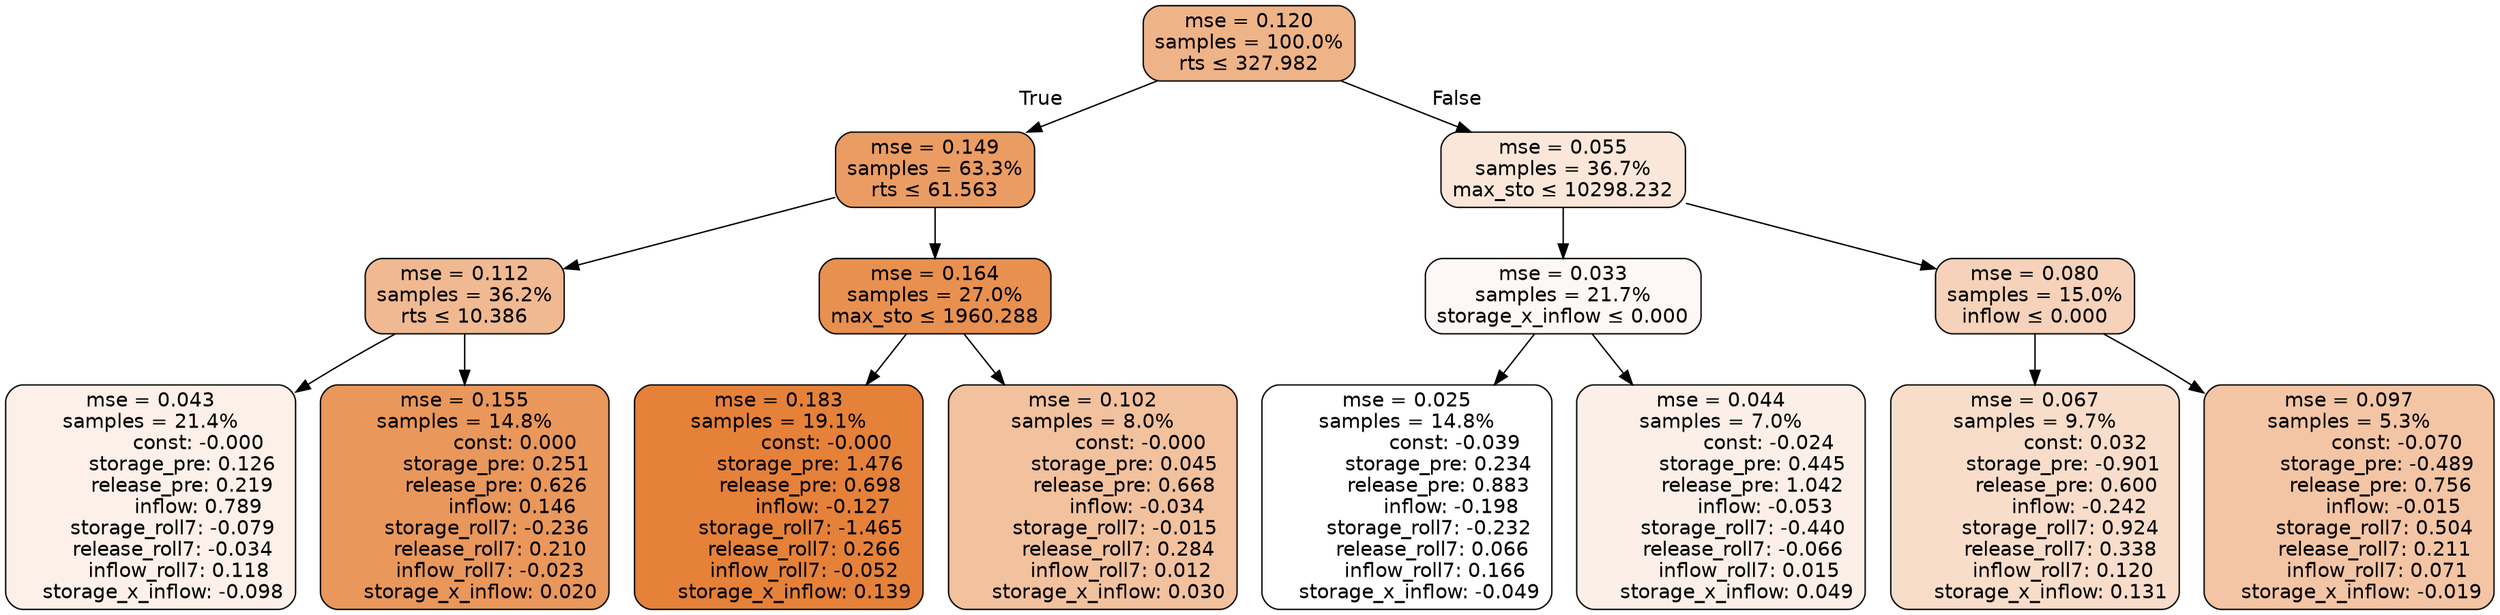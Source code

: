 digraph tree {
bgcolor="transparent"
node [shape=rectangle, style="filled, rounded", color="black", fontname=helvetica] ;
edge [fontname=helvetica] ;
	"0" [label="mse = 0.120
samples = 100.0%
rts &le; 327.982", fillcolor="#efb388"]
	"1" [label="mse = 0.149
samples = 63.3%
rts &le; 61.563", fillcolor="#ea9c63"]
	"2" [label="mse = 0.112
samples = 36.2%
rts &le; 10.386", fillcolor="#f0b991"]
	"3" [label="mse = 0.043
samples = 21.4%
               const: -0.000
          storage_pre: 0.126
          release_pre: 0.219
               inflow: 0.789
       storage_roll7: -0.079
       release_roll7: -0.034
         inflow_roll7: 0.118
    storage_x_inflow: -0.098", fillcolor="#fcf0e8"]
	"4" [label="mse = 0.155
samples = 14.8%
                const: 0.000
          storage_pre: 0.251
          release_pre: 0.626
               inflow: 0.146
       storage_roll7: -0.236
        release_roll7: 0.210
        inflow_roll7: -0.023
     storage_x_inflow: 0.020", fillcolor="#e9975b"]
	"5" [label="mse = 0.164
samples = 27.0%
max_sto &le; 1960.288", fillcolor="#e89050"]
	"6" [label="mse = 0.183
samples = 19.1%
               const: -0.000
          storage_pre: 1.476
          release_pre: 0.698
              inflow: -0.127
       storage_roll7: -1.465
        release_roll7: 0.266
        inflow_roll7: -0.052
     storage_x_inflow: 0.139", fillcolor="#e58139"]
	"7" [label="mse = 0.102
samples = 8.0%
               const: -0.000
          storage_pre: 0.045
          release_pre: 0.668
              inflow: -0.034
       storage_roll7: -0.015
        release_roll7: 0.284
         inflow_roll7: 0.012
     storage_x_inflow: 0.030", fillcolor="#f2c19e"]
	"8" [label="mse = 0.055
samples = 36.7%
max_sto &le; 10298.232", fillcolor="#fae7d9"]
	"9" [label="mse = 0.033
samples = 21.7%
storage_x_inflow &le; 0.000", fillcolor="#fdf8f5"]
	"10" [label="mse = 0.025
samples = 14.8%
               const: -0.039
          storage_pre: 0.234
          release_pre: 0.883
              inflow: -0.198
       storage_roll7: -0.232
        release_roll7: 0.066
         inflow_roll7: 0.166
    storage_x_inflow: -0.049", fillcolor="#ffffff"]
	"11" [label="mse = 0.044
samples = 7.0%
               const: -0.024
          storage_pre: 0.445
          release_pre: 1.042
              inflow: -0.053
       storage_roll7: -0.440
       release_roll7: -0.066
         inflow_roll7: 0.015
     storage_x_inflow: 0.049", fillcolor="#fbefe7"]
	"12" [label="mse = 0.080
samples = 15.0%
inflow &le; 0.000", fillcolor="#f5d2b9"]
	"13" [label="mse = 0.067
samples = 9.7%
                const: 0.032
         storage_pre: -0.901
          release_pre: 0.600
              inflow: -0.242
        storage_roll7: 0.924
        release_roll7: 0.338
         inflow_roll7: 0.120
     storage_x_inflow: 0.131", fillcolor="#f8ddca"]
	"14" [label="mse = 0.097
samples = 5.3%
               const: -0.070
         storage_pre: -0.489
          release_pre: 0.756
              inflow: -0.015
        storage_roll7: 0.504
        release_roll7: 0.211
         inflow_roll7: 0.071
    storage_x_inflow: -0.019", fillcolor="#f3c5a4"]

	"0" -> "1" [labeldistance=2.5, labelangle=45, headlabel="True"]
	"1" -> "2"
	"2" -> "3"
	"2" -> "4"
	"1" -> "5"
	"5" -> "6"
	"5" -> "7"
	"0" -> "8" [labeldistance=2.5, labelangle=-45, headlabel="False"]
	"8" -> "9"
	"9" -> "10"
	"9" -> "11"
	"8" -> "12"
	"12" -> "13"
	"12" -> "14"
}